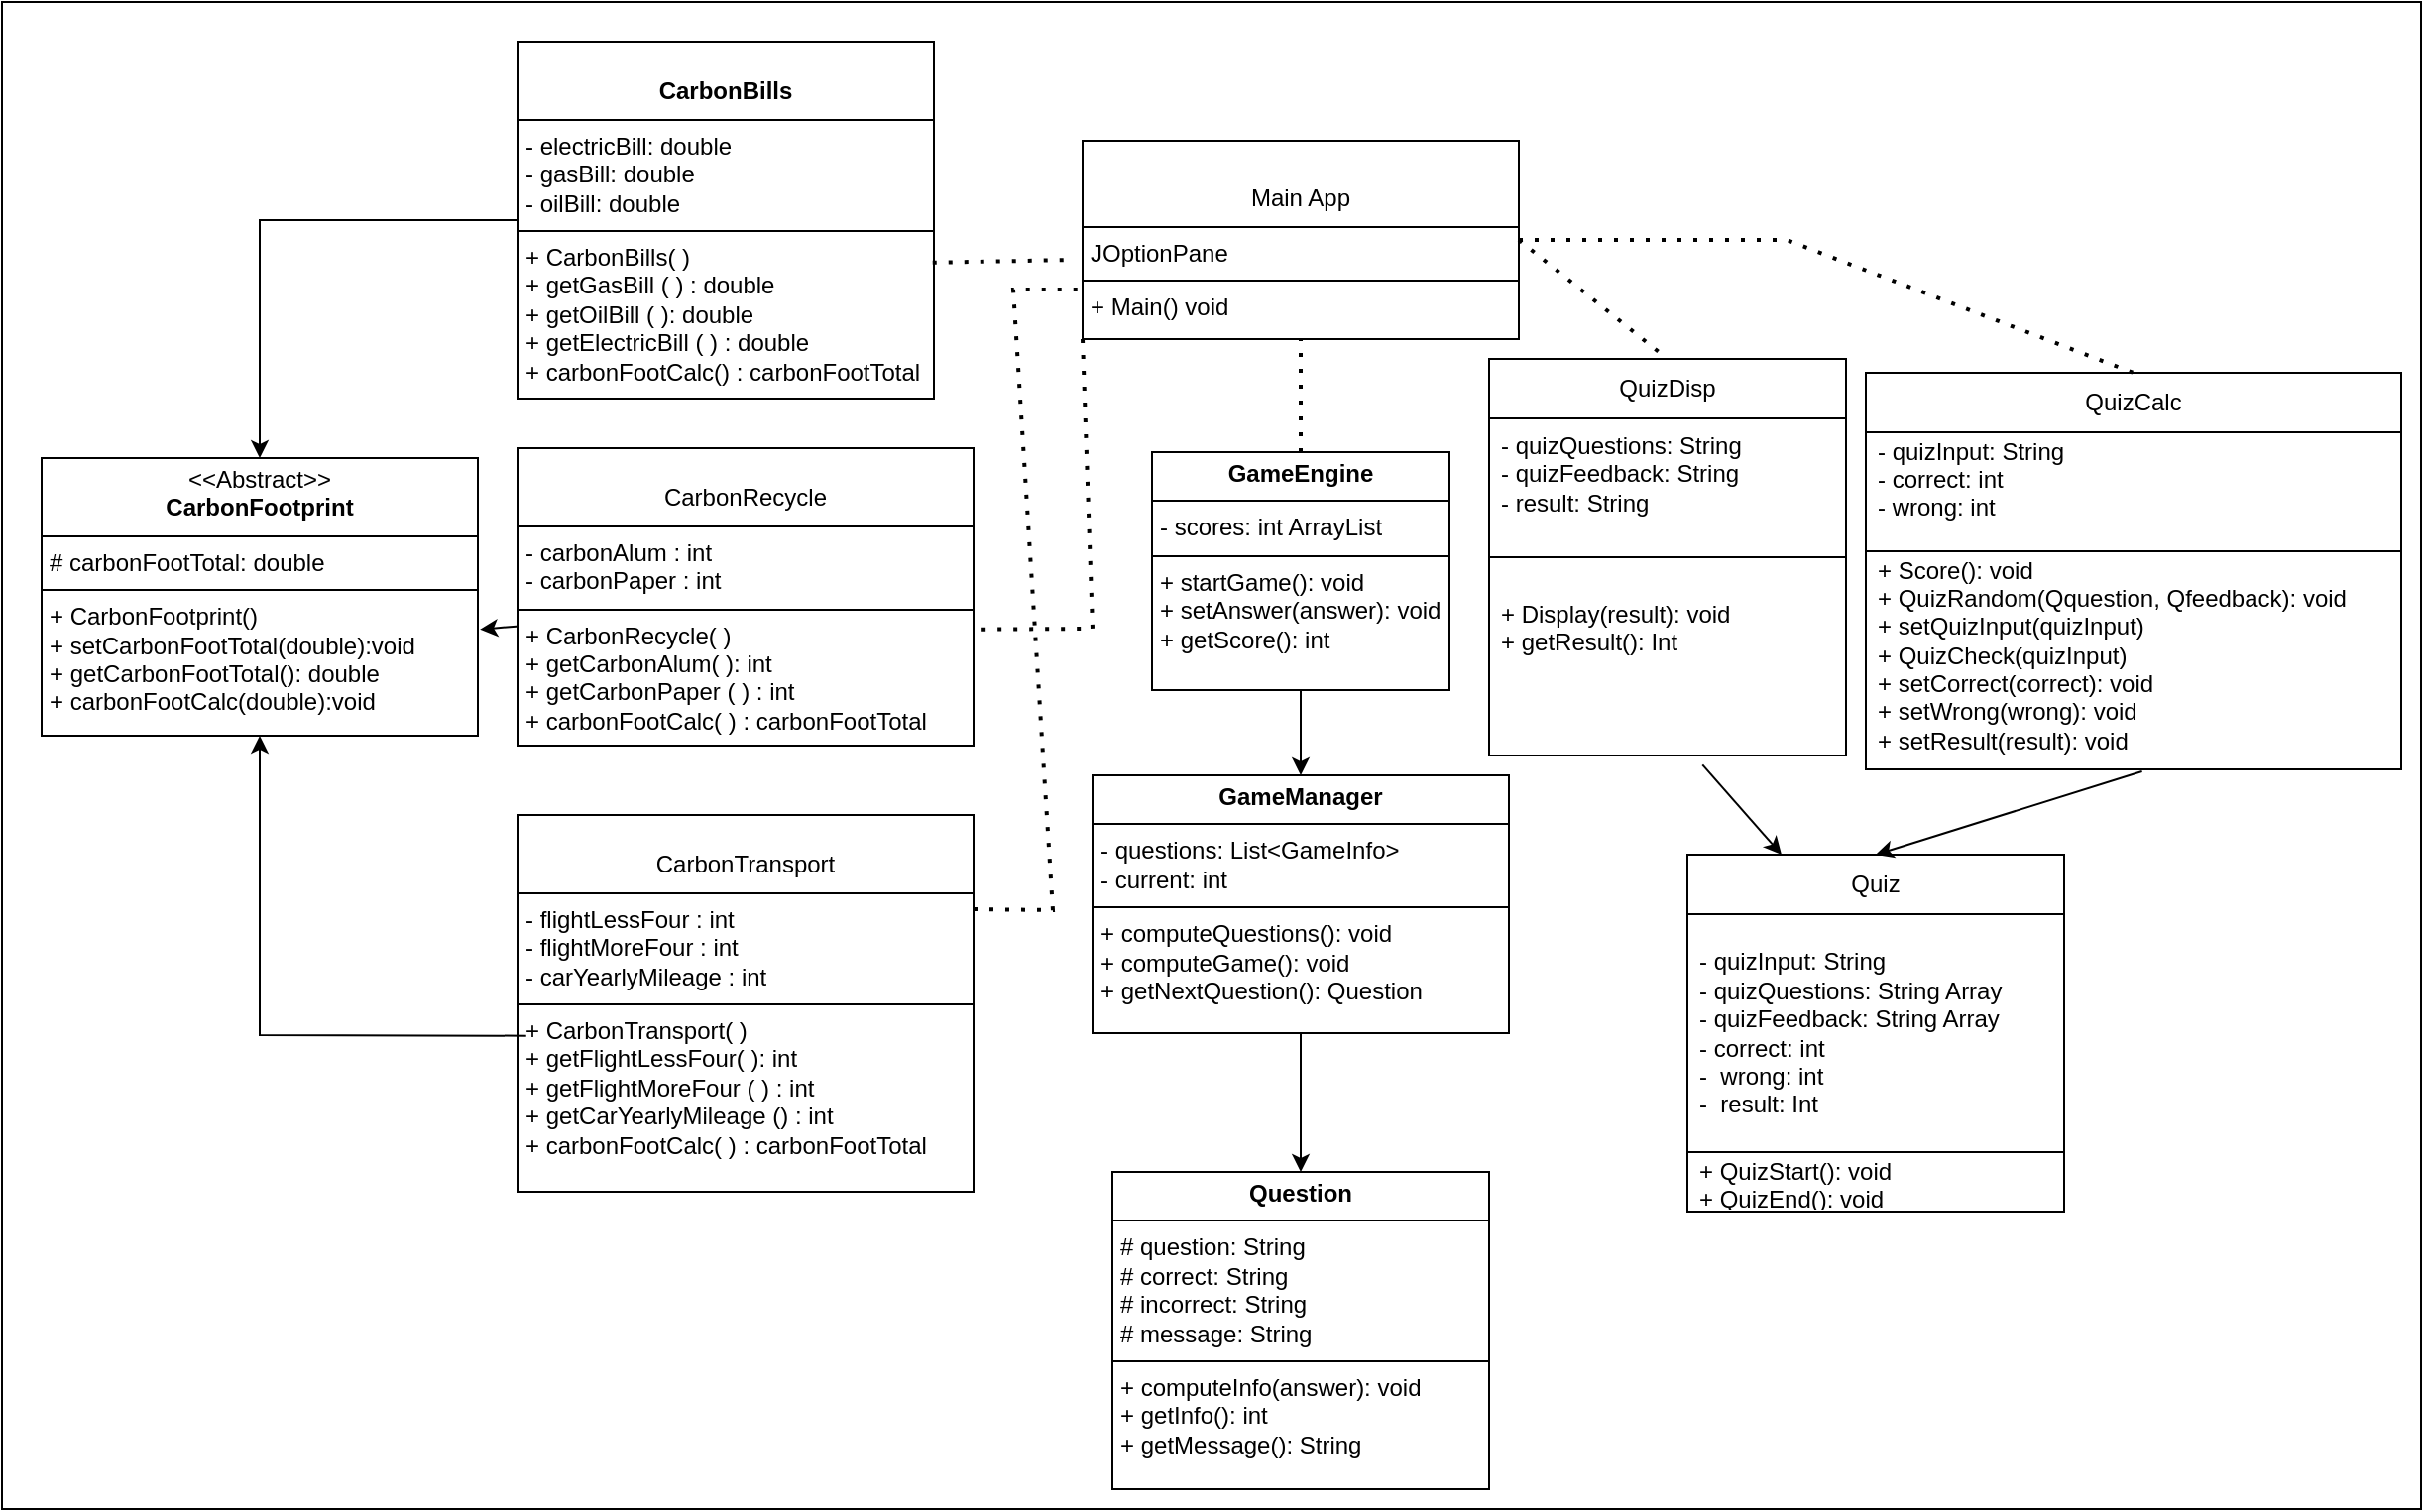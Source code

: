 <mxfile version="24.8.3">
  <diagram name="Page-1" id="mKwMsMspyi3Jhwcznm2L">
    <mxGraphModel dx="597" dy="1427" grid="1" gridSize="10" guides="1" tooltips="1" connect="1" arrows="1" fold="1" page="1" pageScale="1" pageWidth="583" pageHeight="827" math="0" shadow="0">
      <root>
        <mxCell id="0" />
        <mxCell id="1" parent="0" />
        <mxCell id="8TMbdIRRHIcGyVjCH_df-20" value="" style="rounded=0;whiteSpace=wrap;html=1;" parent="1" vertex="1">
          <mxGeometry x="1070" y="-640" width="1220" height="760" as="geometry" />
        </mxCell>
        <mxCell id="EtXlDy0WMmQifAjo24sU-2" value="&lt;p style=&quot;margin:0px;margin-top:4px;text-align:center;&quot;&gt;&amp;lt;&amp;lt;Abstract&amp;gt;&amp;gt;&lt;br&gt;&lt;b&gt;CarbonFootprint&lt;/b&gt;&lt;br&gt;&lt;/p&gt;&lt;hr size=&quot;1&quot; style=&quot;border-style:solid;&quot;&gt;&lt;p style=&quot;margin:0px;margin-left:4px;&quot;&gt;# carbonFootTotal: double&lt;br&gt;&lt;/p&gt;&lt;hr size=&quot;1&quot; style=&quot;border-style:solid;&quot;&gt;&lt;p style=&quot;margin:0px;margin-left:4px;&quot;&gt;+ CarbonFootprint()&lt;br&gt;+ setCarbonFootTotal(double):void&lt;/p&gt;&lt;p style=&quot;margin:0px;margin-left:4px;&quot;&gt;+ getCarbonFootTotal(): double&lt;/p&gt;&lt;p style=&quot;margin:0px;margin-left:4px;&quot;&gt;+ carbonFootCalc(double):void&lt;br&gt;&lt;/p&gt;" style="verticalAlign=top;align=left;overflow=fill;html=1;whiteSpace=wrap;" parent="1" vertex="1">
          <mxGeometry x="1090" y="-410" width="220" height="140" as="geometry" />
        </mxCell>
        <mxCell id="EtXlDy0WMmQifAjo24sU-3" value="&lt;p style=&quot;margin:0px;margin-top:4px;text-align:center;&quot;&gt;&lt;br&gt;&lt;b&gt;CarbonBills&lt;/b&gt;&lt;br&gt;&lt;/p&gt;&lt;hr size=&quot;1&quot; style=&quot;border-style:solid;&quot;&gt;&lt;p style=&quot;margin:0px;margin-left:4px;&quot;&gt;- electricBill: double&lt;/p&gt;&lt;p style=&quot;margin:0px;margin-left:4px;&quot;&gt;- gasBill: double&lt;/p&gt;&lt;p style=&quot;margin:0px;margin-left:4px;&quot;&gt;- oilBill: double&lt;br&gt;&lt;/p&gt;&lt;hr size=&quot;1&quot; style=&quot;border-style:solid;&quot;&gt;&lt;p style=&quot;margin:0px;margin-left:4px;&quot;&gt;+ CarbonBills( )&lt;br&gt;&lt;/p&gt;&lt;p style=&quot;margin:0px;margin-left:4px;&quot;&gt;+ getGasBill ( ) : double&lt;br&gt;+ getOilBill ( ): double&lt;/p&gt;&lt;p style=&quot;margin:0px;margin-left:4px;&quot;&gt;+ getElectricBill ( ) : double&lt;/p&gt;&lt;p style=&quot;margin:0px;margin-left:4px;&quot;&gt;+ carbonFootCalc() : carbonFootTotal&lt;br&gt;&lt;/p&gt;" style="verticalAlign=top;align=left;overflow=fill;html=1;whiteSpace=wrap;" parent="1" vertex="1">
          <mxGeometry x="1330" y="-620" width="210" height="180" as="geometry" />
        </mxCell>
        <mxCell id="0BOFeWthhAnSdHGq3Fa1-1" style="edgeStyle=orthogonalEdgeStyle;rounded=0;orthogonalLoop=1;jettySize=auto;html=1;" parent="1" source="9AU2GGT-41QZaHfqYbBJ-1" target="9AU2GGT-41QZaHfqYbBJ-2" edge="1">
          <mxGeometry relative="1" as="geometry" />
        </mxCell>
        <mxCell id="9AU2GGT-41QZaHfqYbBJ-1" value="&lt;p style=&quot;margin:0px;margin-top:4px;text-align:center;&quot;&gt;&lt;b&gt;GameEngine&lt;/b&gt;&lt;/p&gt;&lt;hr size=&quot;1&quot; style=&quot;border-style:solid;&quot;&gt;&lt;p style=&quot;margin:0px;margin-left:4px;&quot;&gt;- scores: int ArrayList&amp;nbsp;&lt;/p&gt;&lt;hr size=&quot;1&quot; style=&quot;border-style:solid;&quot;&gt;&lt;p style=&quot;margin:0px;margin-left:4px;&quot;&gt;+ startGame(): void&lt;br&gt;&lt;/p&gt;&lt;p style=&quot;margin:0px;margin-left:4px;&quot;&gt;+ setAnswer(answer): void&lt;/p&gt;&lt;p style=&quot;margin:0px;margin-left:4px;&quot;&gt;+ getScore(): int&lt;/p&gt;" style="verticalAlign=top;align=left;overflow=fill;html=1;whiteSpace=wrap;" parent="1" vertex="1">
          <mxGeometry x="1650" y="-413" width="150" height="120" as="geometry" />
        </mxCell>
        <mxCell id="mXf9AjxedBS_p2ygsHa9-11" style="edgeStyle=orthogonalEdgeStyle;rounded=0;orthogonalLoop=1;jettySize=auto;html=1;exitX=0.5;exitY=1;exitDx=0;exitDy=0;" parent="1" source="9AU2GGT-41QZaHfqYbBJ-2" target="9AU2GGT-41QZaHfqYbBJ-5" edge="1">
          <mxGeometry relative="1" as="geometry" />
        </mxCell>
        <mxCell id="9AU2GGT-41QZaHfqYbBJ-2" value="&lt;p style=&quot;margin:0px;margin-top:4px;text-align:center;&quot;&gt;&lt;b&gt;GameManager&lt;/b&gt;&lt;/p&gt;&lt;hr size=&quot;1&quot; style=&quot;border-style:solid;&quot;&gt;&lt;p style=&quot;margin: 0px 0px 0px 4px;&quot;&gt;&lt;span style=&quot;background-color: initial;&quot;&gt;- questions: List&amp;lt;GameInfo&amp;gt;&lt;/span&gt;&lt;br&gt;&lt;/p&gt;&lt;p style=&quot;margin: 0px 0px 0px 4px;&quot;&gt;&lt;span style=&quot;background-color: initial;&quot;&gt;- current: int&lt;/span&gt;&lt;/p&gt;&lt;hr size=&quot;1&quot; style=&quot;border-style:solid;&quot;&gt;&lt;p style=&quot;margin:0px;margin-left:4px;&quot;&gt;+ computeQuestions(): void&lt;/p&gt;&lt;p style=&quot;margin:0px;margin-left:4px;&quot;&gt;+ computeGame(): void&lt;/p&gt;&lt;p style=&quot;margin:0px;margin-left:4px;&quot;&gt;+ getNextQuestion(): Question&lt;/p&gt;" style="verticalAlign=top;align=left;overflow=fill;html=1;whiteSpace=wrap;" parent="1" vertex="1">
          <mxGeometry x="1620" y="-250" width="210" height="130" as="geometry" />
        </mxCell>
        <mxCell id="9AU2GGT-41QZaHfqYbBJ-4" style="edgeStyle=orthogonalEdgeStyle;rounded=0;orthogonalLoop=1;jettySize=auto;html=1;exitX=0.5;exitY=1;exitDx=0;exitDy=0;" parent="1" source="9AU2GGT-41QZaHfqYbBJ-2" target="9AU2GGT-41QZaHfqYbBJ-2" edge="1">
          <mxGeometry relative="1" as="geometry" />
        </mxCell>
        <mxCell id="9AU2GGT-41QZaHfqYbBJ-5" value="&lt;p style=&quot;margin:0px;margin-top:4px;text-align:center;&quot;&gt;&lt;b&gt;Question&lt;/b&gt;&lt;/p&gt;&lt;hr size=&quot;1&quot; style=&quot;border-style:solid;&quot;&gt;&lt;p style=&quot;margin:0px;margin-left:4px;&quot;&gt;&lt;span style=&quot;background-color: initial;&quot;&gt;# question: String&amp;nbsp;&lt;/span&gt;&lt;br&gt;&lt;/p&gt;&lt;p style=&quot;margin:0px;margin-left:4px;&quot;&gt;# correct: String&amp;nbsp;&lt;/p&gt;&lt;p style=&quot;margin:0px;margin-left:4px;&quot;&gt;# incorrect: String&lt;/p&gt;&lt;p style=&quot;margin:0px;margin-left:4px;&quot;&gt;# message: String&lt;/p&gt;&lt;hr size=&quot;1&quot; style=&quot;border-style:solid;&quot;&gt;&lt;p style=&quot;margin:0px;margin-left:4px;&quot;&gt;&lt;span style=&quot;background-color: initial;&quot;&gt;+ computeInfo(answer): void&lt;/span&gt;&lt;/p&gt;&lt;p style=&quot;margin:0px;margin-left:4px;&quot;&gt;+ getInfo(): int&lt;/p&gt;&lt;p style=&quot;margin:0px;margin-left:4px;&quot;&gt;+ getMessage(): String&lt;/p&gt;" style="verticalAlign=top;align=left;overflow=fill;html=1;whiteSpace=wrap;" parent="1" vertex="1">
          <mxGeometry x="1630" y="-50" width="190" height="160" as="geometry" />
        </mxCell>
        <mxCell id="UxWd18fx8wCpjhFANsoG-3" value="Quiz" style="swimlane;fontStyle=0;childLayout=stackLayout;horizontal=1;startSize=30;horizontalStack=0;resizeParent=1;resizeParentMax=0;resizeLast=0;collapsible=1;marginBottom=0;whiteSpace=wrap;html=1;" parent="1" vertex="1">
          <mxGeometry x="1920" y="-210" width="190" height="180" as="geometry" />
        </mxCell>
        <mxCell id="UxWd18fx8wCpjhFANsoG-4" value="&lt;div&gt;- quizInput: String&lt;br&gt;&lt;/div&gt;&lt;div&gt;- quizQuestions: String Array&lt;br&gt;&lt;/div&gt;&lt;div&gt;- quizFeedback: String Array&lt;br&gt;&lt;/div&gt;&lt;div&gt;- correct: int&lt;/div&gt;&lt;div&gt;-&amp;nbsp; wrong: int&lt;/div&gt;&lt;div&gt;-&amp;nbsp; result: Int&lt;br&gt;&lt;/div&gt;" style="text;strokeColor=none;fillColor=none;align=left;verticalAlign=middle;spacingLeft=4;spacingRight=4;overflow=hidden;points=[[0,0.5],[1,0.5]];portConstraint=eastwest;rotatable=0;whiteSpace=wrap;html=1;" parent="UxWd18fx8wCpjhFANsoG-3" vertex="1">
          <mxGeometry y="30" width="190" height="120" as="geometry" />
        </mxCell>
        <mxCell id="UxWd18fx8wCpjhFANsoG-5" value="&lt;div&gt;+ QuizStart(): void&lt;/div&gt;&lt;div&gt;+ QuizEnd(): void&lt;br&gt;&lt;/div&gt;" style="text;strokeColor=default;fillColor=default;align=left;verticalAlign=middle;spacingLeft=4;spacingRight=4;overflow=hidden;points=[[0,0.5],[1,0.5]];portConstraint=eastwest;rotatable=0;whiteSpace=wrap;html=1;" parent="UxWd18fx8wCpjhFANsoG-3" vertex="1">
          <mxGeometry y="150" width="190" height="30" as="geometry" />
        </mxCell>
        <mxCell id="UxWd18fx8wCpjhFANsoG-6" value="QuizCalc" style="swimlane;fontStyle=0;childLayout=stackLayout;horizontal=1;startSize=30;horizontalStack=0;resizeParent=1;resizeParentMax=0;resizeLast=0;collapsible=1;marginBottom=0;whiteSpace=wrap;html=1;" parent="1" vertex="1">
          <mxGeometry x="2010" y="-453" width="270" height="200" as="geometry" />
        </mxCell>
        <mxCell id="UxWd18fx8wCpjhFANsoG-7" value="&lt;div&gt;- quizInput: String&lt;/div&gt;&lt;div&gt;- correct: int&lt;/div&gt;&lt;div&gt;- wrong: int&lt;br&gt;&lt;/div&gt;&lt;div&gt;&lt;br&gt;&lt;/div&gt;" style="text;strokeColor=default;fillColor=none;align=left;verticalAlign=middle;spacingLeft=4;spacingRight=4;overflow=hidden;points=[[0,0.5],[1,0.5]];portConstraint=eastwest;rotatable=0;whiteSpace=wrap;html=1;" parent="UxWd18fx8wCpjhFANsoG-6" vertex="1">
          <mxGeometry y="30" width="270" height="60" as="geometry" />
        </mxCell>
        <mxCell id="UxWd18fx8wCpjhFANsoG-8" value="&lt;div&gt;+ Score(): void&lt;br&gt;&lt;/div&gt;&lt;div&gt;+ QuizRandom(Qquestion, Qfeedback): void&lt;br&gt;&lt;/div&gt;&lt;div&gt;+ setQuizInput(quizInput)&lt;/div&gt;&lt;div&gt;+ QuizCheck(quizInput)&lt;br&gt;&lt;/div&gt;&lt;div&gt;+ setCorrect(correct): void&lt;br&gt;&lt;/div&gt;&lt;div&gt;+ setWrong(wrong): void&lt;br&gt;&lt;/div&gt;&lt;div&gt;+ setResult(result): void&lt;br&gt;&lt;/div&gt;&lt;div&gt;&lt;br&gt;&lt;/div&gt;" style="text;strokeColor=none;fillColor=none;align=left;verticalAlign=middle;spacingLeft=4;spacingRight=4;overflow=hidden;points=[[0,0.5],[1,0.5]];portConstraint=eastwest;rotatable=0;whiteSpace=wrap;html=1;" parent="UxWd18fx8wCpjhFANsoG-6" vertex="1">
          <mxGeometry y="90" width="270" height="110" as="geometry" />
        </mxCell>
        <mxCell id="UxWd18fx8wCpjhFANsoG-9" value="QuizDisp" style="swimlane;fontStyle=0;childLayout=stackLayout;horizontal=1;startSize=30;horizontalStack=0;resizeParent=1;resizeParentMax=0;resizeLast=0;collapsible=1;marginBottom=0;whiteSpace=wrap;html=1;" parent="1" vertex="1">
          <mxGeometry x="1820" y="-460" width="180" height="200" as="geometry" />
        </mxCell>
        <mxCell id="UxWd18fx8wCpjhFANsoG-10" value="&lt;div&gt;- quizQuestions: String&lt;/div&gt;&lt;div&gt;- quizFeedback: String&lt;br&gt;&lt;/div&gt;&lt;div&gt;- result: String&lt;/div&gt;&lt;div&gt;&lt;br&gt;&lt;/div&gt;" style="text;strokeColor=default;fillColor=none;align=left;verticalAlign=middle;spacingLeft=4;spacingRight=4;overflow=hidden;points=[[0,0.5],[1,0.5]];portConstraint=eastwest;rotatable=0;whiteSpace=wrap;html=1;" parent="UxWd18fx8wCpjhFANsoG-9" vertex="1">
          <mxGeometry y="30" width="180" height="70" as="geometry" />
        </mxCell>
        <mxCell id="UxWd18fx8wCpjhFANsoG-11" value="&lt;div&gt;+ Display(result): void&lt;br&gt;&lt;/div&gt;&lt;div&gt;+ getResult(): Int&lt;br&gt;&lt;/div&gt;&lt;div&gt;&lt;br&gt;&lt;/div&gt;&lt;div&gt;&lt;br&gt;&lt;/div&gt;" style="text;strokeColor=none;fillColor=none;align=left;verticalAlign=middle;spacingLeft=4;spacingRight=4;overflow=hidden;points=[[0,0.5],[1,0.5]];portConstraint=eastwest;rotatable=0;whiteSpace=wrap;html=1;" parent="UxWd18fx8wCpjhFANsoG-9" vertex="1">
          <mxGeometry y="100" width="180" height="100" as="geometry" />
        </mxCell>
        <mxCell id="4pY2oWAKAxqv6gLCTRFN-3" value="&lt;p style=&quot;margin:0px;margin-top:4px;text-align:center;&quot;&gt;&lt;br&gt;CarbonTransport&lt;br&gt;&lt;/p&gt;&lt;hr size=&quot;1&quot; style=&quot;border-style:solid;&quot;&gt;&lt;p style=&quot;margin:0px;margin-left:4px;&quot;&gt;- flightLessFour : int&lt;br&gt;- flightMoreFour : int&lt;/p&gt;&lt;p style=&quot;margin:0px;margin-left:4px;&quot;&gt;- carYearlyMileage : int&lt;br&gt;&lt;/p&gt;&lt;hr size=&quot;1&quot; style=&quot;border-style:solid;&quot;&gt;&lt;p style=&quot;margin:0px;margin-left:4px;&quot;&gt;+ CarbonTransport( )&lt;/p&gt;&lt;p style=&quot;margin:0px;margin-left:4px;&quot;&gt;+ getFlightLessFour( ): int&lt;/p&gt;&lt;p style=&quot;margin:0px;margin-left:4px;&quot;&gt;+ getFlightMoreFour ( ) : int&lt;/p&gt;&lt;p style=&quot;margin:0px;margin-left:4px;&quot;&gt;+ getCarYearlyMileage () : int&lt;br&gt;&lt;/p&gt;&lt;p style=&quot;margin:0px;margin-left:4px;&quot;&gt;+ carbonFootCalc( ) : carbonFootTotal&lt;br&gt;&lt;/p&gt;&lt;p style=&quot;margin:0px;margin-left:4px;&quot;&gt;&lt;br&gt;&lt;/p&gt;" style="verticalAlign=top;align=left;overflow=fill;html=1;whiteSpace=wrap;" parent="1" vertex="1">
          <mxGeometry x="1330" y="-230" width="230" height="190" as="geometry" />
        </mxCell>
        <mxCell id="8TMbdIRRHIcGyVjCH_df-10" value="&lt;p style=&quot;margin:0px;margin-top:4px;text-align:center;&quot;&gt;&lt;br&gt;&lt;/p&gt;&lt;p style=&quot;margin:0px;margin-top:4px;text-align:center;&quot;&gt;Main App&lt;/p&gt;&lt;hr size=&quot;1&quot; style=&quot;border-style:solid;&quot;&gt;&lt;p style=&quot;margin:0px;margin-left:4px;&quot;&gt;JOptionPane&lt;/p&gt;&lt;hr size=&quot;1&quot; style=&quot;border-style:solid;&quot;&gt;&lt;p style=&quot;margin:0px;margin-left:4px;&quot;&gt;+ Main() void&lt;/p&gt;" style="verticalAlign=top;align=left;overflow=fill;html=1;whiteSpace=wrap;" parent="1" vertex="1">
          <mxGeometry x="1615" y="-570" width="220" height="100" as="geometry" />
        </mxCell>
        <mxCell id="EtXlDy0WMmQifAjo24sU-4" value="&lt;p style=&quot;margin:0px;margin-top:4px;text-align:center;&quot;&gt;&lt;br&gt;CarbonRecycle&lt;br&gt;&lt;/p&gt;&lt;hr size=&quot;1&quot; style=&quot;border-style:solid;&quot;&gt;&lt;p style=&quot;margin:0px;margin-left:4px;&quot;&gt;- carbonAlum : int&lt;br&gt;- carbonPaper : int&lt;br&gt;&lt;/p&gt;&lt;hr size=&quot;1&quot; style=&quot;border-style:solid;&quot;&gt;&lt;p style=&quot;margin:0px;margin-left:4px;&quot;&gt;+ CarbonRecycle( )&lt;/p&gt;&lt;p style=&quot;margin:0px;margin-left:4px;&quot;&gt;+ getCarbonAlum( ): int&lt;/p&gt;&lt;p style=&quot;margin:0px;margin-left:4px;&quot;&gt;+ getCarbonPaper ( ) : int&lt;/p&gt;&lt;p style=&quot;margin:0px;margin-left:4px;&quot;&gt;+ carbonFootCalc( ) : carbonFootTotal&lt;br&gt;&lt;/p&gt;&lt;p style=&quot;margin:0px;margin-left:4px;&quot;&gt;&lt;br&gt;&lt;/p&gt;" style="verticalAlign=top;align=left;overflow=fill;html=1;whiteSpace=wrap;" parent="1" vertex="1">
          <mxGeometry x="1330" y="-415" width="230" height="150" as="geometry" />
        </mxCell>
        <mxCell id="0BOFeWthhAnSdHGq3Fa1-2" value="" style="endArrow=none;dashed=1;html=1;dashPattern=1 3;strokeWidth=2;rounded=0;entryX=0.5;entryY=1;entryDx=0;entryDy=0;exitX=0.5;exitY=0;exitDx=0;exitDy=0;edgeStyle=orthogonalEdgeStyle;" parent="1" source="9AU2GGT-41QZaHfqYbBJ-1" target="8TMbdIRRHIcGyVjCH_df-10" edge="1">
          <mxGeometry width="50" height="50" relative="1" as="geometry">
            <mxPoint x="2106" y="-275.02" as="sourcePoint" />
            <mxPoint x="1600" y="-464.02" as="targetPoint" />
            <Array as="points">
              <mxPoint x="1725" y="-450" />
              <mxPoint x="1725" y="-450" />
            </Array>
          </mxGeometry>
        </mxCell>
        <mxCell id="xnBfVC4MFtjUU1g4x95e-11" value="" style="endArrow=classic;html=1;rounded=0;entryX=0.25;entryY=0;entryDx=0;entryDy=0;exitX=0.598;exitY=1.047;exitDx=0;exitDy=0;exitPerimeter=0;" parent="1" source="UxWd18fx8wCpjhFANsoG-11" target="UxWd18fx8wCpjhFANsoG-3" edge="1">
          <mxGeometry width="50" height="50" relative="1" as="geometry">
            <mxPoint x="1980" y="-230" as="sourcePoint" />
            <mxPoint x="2050" y="-240" as="targetPoint" />
          </mxGeometry>
        </mxCell>
        <mxCell id="xnBfVC4MFtjUU1g4x95e-15" value="" style="endArrow=none;dashed=1;html=1;dashPattern=1 3;strokeWidth=2;rounded=0;exitX=1;exitY=0.5;exitDx=0;exitDy=0;entryX=0.5;entryY=0;entryDx=0;entryDy=0;" parent="1" source="8TMbdIRRHIcGyVjCH_df-10" target="UxWd18fx8wCpjhFANsoG-6" edge="1">
          <mxGeometry width="50" height="50" relative="1" as="geometry">
            <mxPoint x="2010" y="-410" as="sourcePoint" />
            <mxPoint x="2060" y="-460" as="targetPoint" />
            <Array as="points">
              <mxPoint x="1970" y="-520" />
            </Array>
          </mxGeometry>
        </mxCell>
        <mxCell id="SHberxIKUdd_D1L5ReL7-4" value="" style="endArrow=classic;html=1;rounded=0;entryX=0.5;entryY=0;entryDx=0;entryDy=0;exitX=0.516;exitY=1.009;exitDx=0;exitDy=0;exitPerimeter=0;" parent="1" source="UxWd18fx8wCpjhFANsoG-8" target="UxWd18fx8wCpjhFANsoG-3" edge="1">
          <mxGeometry width="50" height="50" relative="1" as="geometry">
            <mxPoint x="2120" y="-340" as="sourcePoint" />
            <mxPoint x="2170" y="-390" as="targetPoint" />
            <Array as="points" />
          </mxGeometry>
        </mxCell>
        <mxCell id="SHberxIKUdd_D1L5ReL7-6" value="" style="endArrow=classic;html=1;rounded=0;exitX=0;exitY=0.5;exitDx=0;exitDy=0;entryX=0.5;entryY=0;entryDx=0;entryDy=0;" parent="1" source="EtXlDy0WMmQifAjo24sU-3" target="EtXlDy0WMmQifAjo24sU-2" edge="1">
          <mxGeometry width="50" height="50" relative="1" as="geometry">
            <mxPoint x="1210" y="-460" as="sourcePoint" />
            <mxPoint x="1260" y="-510" as="targetPoint" />
            <Array as="points">
              <mxPoint x="1200" y="-530" />
            </Array>
          </mxGeometry>
        </mxCell>
        <mxCell id="SHberxIKUdd_D1L5ReL7-8" value="" style="endArrow=classic;html=1;rounded=0;exitX=0.004;exitY=0.598;exitDx=0;exitDy=0;exitPerimeter=0;entryX=1.005;entryY=0.617;entryDx=0;entryDy=0;entryPerimeter=0;" parent="1" source="EtXlDy0WMmQifAjo24sU-4" target="EtXlDy0WMmQifAjo24sU-2" edge="1">
          <mxGeometry width="50" height="50" relative="1" as="geometry">
            <mxPoint x="1230" y="-140" as="sourcePoint" />
            <mxPoint x="1280" y="-190" as="targetPoint" />
          </mxGeometry>
        </mxCell>
        <mxCell id="SHberxIKUdd_D1L5ReL7-10" value="" style="endArrow=classic;html=1;rounded=0;entryX=0.5;entryY=1;entryDx=0;entryDy=0;exitX=0.019;exitY=0.586;exitDx=0;exitDy=0;exitPerimeter=0;" parent="1" source="4pY2oWAKAxqv6gLCTRFN-3" target="EtXlDy0WMmQifAjo24sU-2" edge="1">
          <mxGeometry width="50" height="50" relative="1" as="geometry">
            <mxPoint x="1260" y="-90" as="sourcePoint" />
            <mxPoint x="1310" y="-140" as="targetPoint" />
            <Array as="points">
              <mxPoint x="1200" y="-119" />
            </Array>
          </mxGeometry>
        </mxCell>
        <mxCell id="SHberxIKUdd_D1L5ReL7-11" value="" style="endArrow=none;dashed=1;html=1;dashPattern=1 3;strokeWidth=2;rounded=0;entryX=1.004;entryY=0.609;entryDx=0;entryDy=0;entryPerimeter=0;exitX=0;exitY=1;exitDx=0;exitDy=0;" parent="1" source="8TMbdIRRHIcGyVjCH_df-10" target="EtXlDy0WMmQifAjo24sU-4" edge="1">
          <mxGeometry width="50" height="50" relative="1" as="geometry">
            <mxPoint x="1570" y="-130" as="sourcePoint" />
            <mxPoint x="1620" y="-180" as="targetPoint" />
            <Array as="points">
              <mxPoint x="1620" y="-324" />
            </Array>
          </mxGeometry>
        </mxCell>
        <mxCell id="SHberxIKUdd_D1L5ReL7-13" value="" style="endArrow=none;dashed=1;html=1;dashPattern=1 3;strokeWidth=2;rounded=0;exitX=0.997;exitY=0.619;exitDx=0;exitDy=0;exitPerimeter=0;" parent="1" source="EtXlDy0WMmQifAjo24sU-3" edge="1">
          <mxGeometry width="50" height="50" relative="1" as="geometry">
            <mxPoint x="1580" y="-460" as="sourcePoint" />
            <mxPoint x="1610" y="-510" as="targetPoint" />
          </mxGeometry>
        </mxCell>
        <mxCell id="SHberxIKUdd_D1L5ReL7-16" value="" style="endArrow=none;dashed=1;html=1;dashPattern=1 3;strokeWidth=2;rounded=0;entryX=0;entryY=0.75;entryDx=0;entryDy=0;exitX=1;exitY=0.25;exitDx=0;exitDy=0;" parent="1" source="4pY2oWAKAxqv6gLCTRFN-3" target="8TMbdIRRHIcGyVjCH_df-10" edge="1">
          <mxGeometry width="50" height="50" relative="1" as="geometry">
            <mxPoint x="1570" y="-130" as="sourcePoint" />
            <mxPoint x="1620" y="-180" as="targetPoint" />
            <Array as="points">
              <mxPoint x="1600" y="-182" />
              <mxPoint x="1580" y="-495" />
            </Array>
          </mxGeometry>
        </mxCell>
        <mxCell id="SHberxIKUdd_D1L5ReL7-21" value="" style="endArrow=none;dashed=1;html=1;dashPattern=1 3;strokeWidth=2;rounded=0;exitX=1;exitY=0.5;exitDx=0;exitDy=0;entryX=0.5;entryY=0;entryDx=0;entryDy=0;" parent="1" source="8TMbdIRRHIcGyVjCH_df-10" target="UxWd18fx8wCpjhFANsoG-9" edge="1">
          <mxGeometry width="50" height="50" relative="1" as="geometry">
            <mxPoint x="1880" y="-530" as="sourcePoint" />
            <mxPoint x="1930" y="-580" as="targetPoint" />
          </mxGeometry>
        </mxCell>
      </root>
    </mxGraphModel>
  </diagram>
</mxfile>
